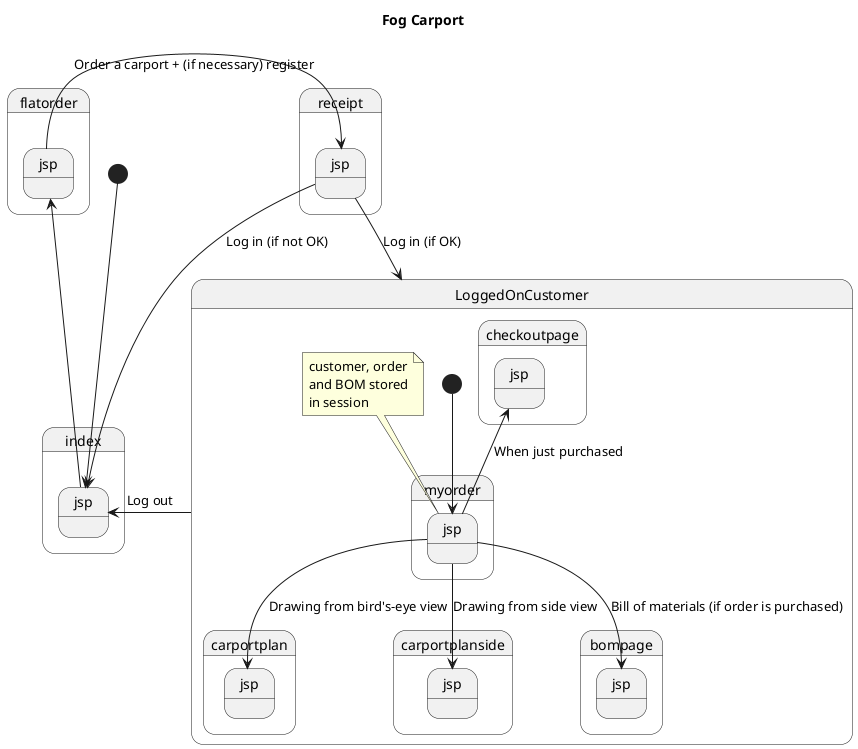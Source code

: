 @startuml

Title Fog Carport
state flatorder.jsp

[*] --> index.jsp
index.jsp -right-> flatorder.jsp
flatorder.jsp -right-> receipt.jsp: Order a carport + (if necessary) register
receipt.jsp --> LoggedOnCustomer: Log in (if OK)
receipt.jsp --> index.jsp: Log in (if not OK)

LoggedOnCustomer --> index.jsp: Log out

state LoggedOnCustomer {
    state myorder.jsp
    state carportplan.jsp
    state carportplanside.jsp
    state bompage.jsp
    state checkoutpage.jsp

note top of myorder.jsp
customer, order
and BOM stored
in session
end note

    [*]--> myorder.jsp
    myorder.jsp --> carportplan.jsp: Drawing from bird's-eye view
    myorder.jsp --> carportplanside.jsp: Drawing from side view
    myorder.jsp --> bompage.jsp: Bill of materials (if order is purchased)
    myorder.jsp -up-> checkoutpage.jsp: When just purchased
}
@enduml